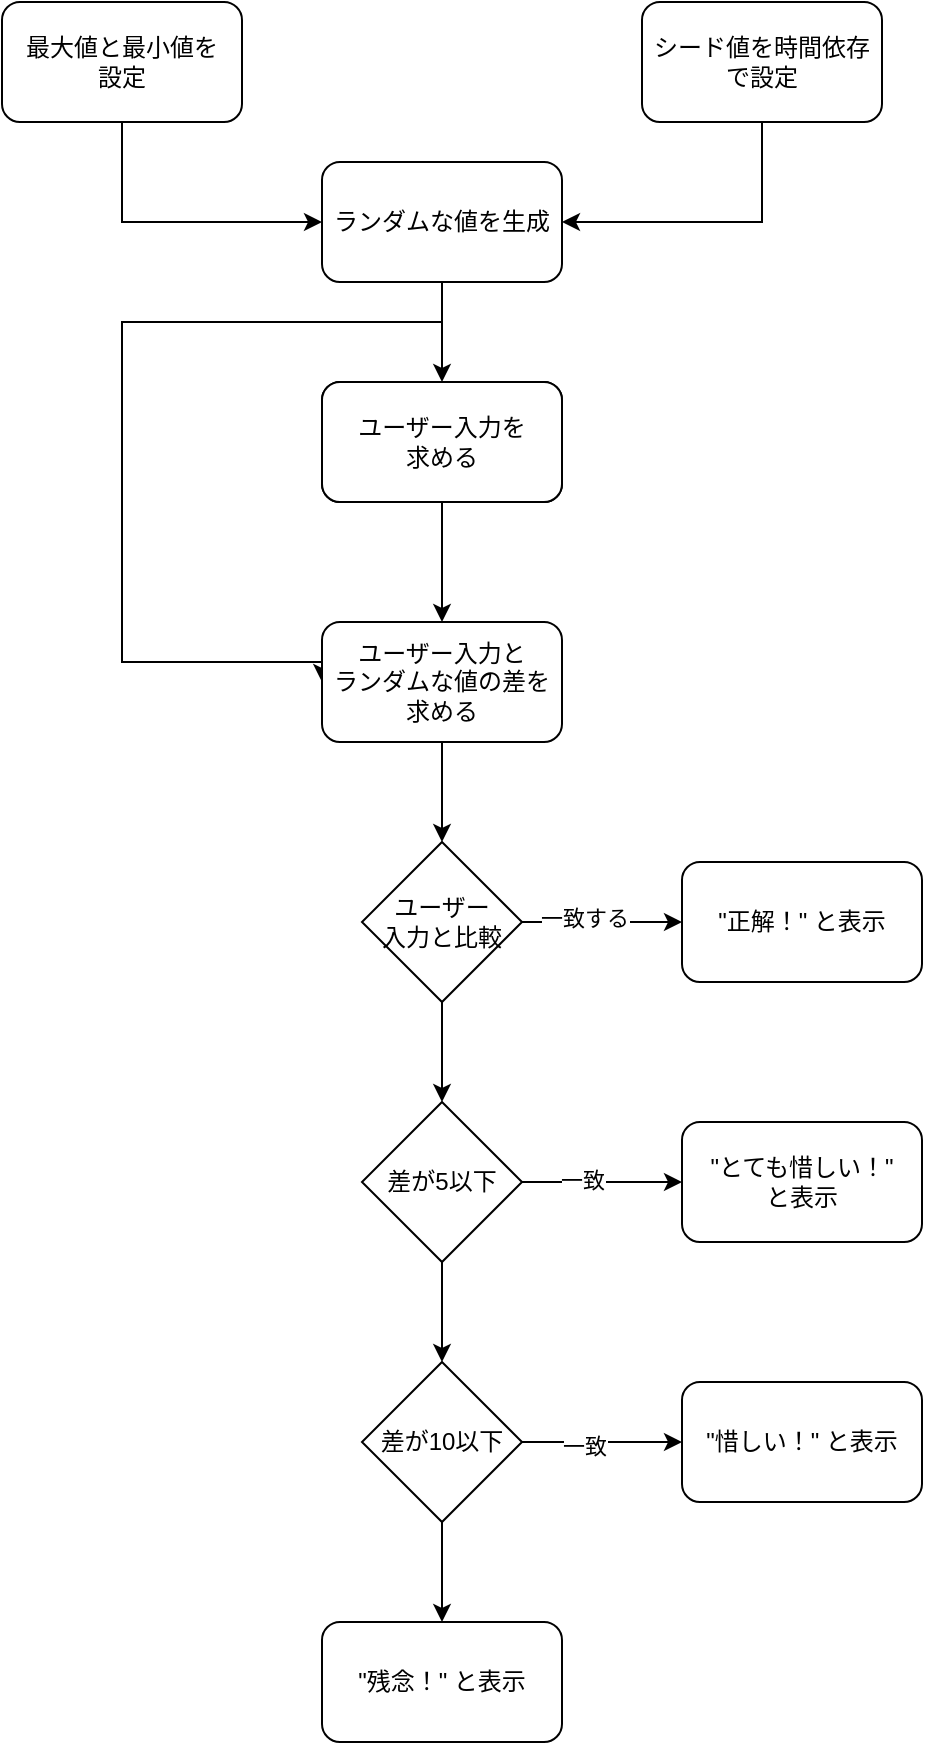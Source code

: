 <mxfile version="24.8.2">
  <diagram name="ページ1" id="reqYG7FTRviJvczHSfPr">
    <mxGraphModel dx="1042" dy="627" grid="1" gridSize="10" guides="1" tooltips="1" connect="1" arrows="1" fold="1" page="1" pageScale="1" pageWidth="827" pageHeight="1169" math="0" shadow="0">
      <root>
        <mxCell id="0" />
        <mxCell id="1" parent="0" />
        <mxCell id="MnZCUGDg8ahDTnEChyv2-1" value="" style="rounded=1;whiteSpace=wrap;html=1;" parent="1" vertex="1">
          <mxGeometry x="290" y="310" width="120" height="60" as="geometry" />
        </mxCell>
        <mxCell id="G-E8W-B7gXttlUVs6QW3-3" style="edgeStyle=orthogonalEdgeStyle;rounded=0;orthogonalLoop=1;jettySize=auto;html=1;entryX=0.5;entryY=0;entryDx=0;entryDy=0;" edge="1" parent="1" source="MnZCUGDg8ahDTnEChyv2-2" target="G-E8W-B7gXttlUVs6QW3-1">
          <mxGeometry relative="1" as="geometry" />
        </mxCell>
        <mxCell id="MnZCUGDg8ahDTnEChyv2-2" value="ユーザー入力を&lt;div&gt;求める&lt;/div&gt;" style="rounded=1;whiteSpace=wrap;html=1;" parent="1" vertex="1">
          <mxGeometry x="290" y="310" width="120" height="60" as="geometry" />
        </mxCell>
        <mxCell id="MnZCUGDg8ahDTnEChyv2-4" value="" style="edgeStyle=orthogonalEdgeStyle;rounded=0;orthogonalLoop=1;jettySize=auto;html=1;" parent="1" source="MnZCUGDg8ahDTnEChyv2-3" target="MnZCUGDg8ahDTnEChyv2-2" edge="1">
          <mxGeometry relative="1" as="geometry" />
        </mxCell>
        <mxCell id="G-E8W-B7gXttlUVs6QW3-6" style="edgeStyle=orthogonalEdgeStyle;rounded=0;orthogonalLoop=1;jettySize=auto;html=1;entryX=0;entryY=0.5;entryDx=0;entryDy=0;" edge="1" parent="1" source="MnZCUGDg8ahDTnEChyv2-3" target="G-E8W-B7gXttlUVs6QW3-1">
          <mxGeometry relative="1" as="geometry">
            <Array as="points">
              <mxPoint x="350" y="280" />
              <mxPoint x="190" y="280" />
              <mxPoint x="190" y="450" />
            </Array>
          </mxGeometry>
        </mxCell>
        <mxCell id="MnZCUGDg8ahDTnEChyv2-3" value="ランダムな値を生成" style="rounded=1;whiteSpace=wrap;html=1;" parent="1" vertex="1">
          <mxGeometry x="290" y="200" width="120" height="60" as="geometry" />
        </mxCell>
        <mxCell id="G-E8W-B7gXttlUVs6QW3-8" value="" style="edgeStyle=orthogonalEdgeStyle;rounded=0;orthogonalLoop=1;jettySize=auto;html=1;" edge="1" parent="1" source="MnZCUGDg8ahDTnEChyv2-5" target="MnZCUGDg8ahDTnEChyv2-9">
          <mxGeometry relative="1" as="geometry" />
        </mxCell>
        <mxCell id="G-E8W-B7gXttlUVs6QW3-9" value="一致する" style="edgeLabel;html=1;align=center;verticalAlign=middle;resizable=0;points=[];" vertex="1" connectable="0" parent="G-E8W-B7gXttlUVs6QW3-8">
          <mxGeometry x="-0.23" y="2" relative="1" as="geometry">
            <mxPoint as="offset" />
          </mxGeometry>
        </mxCell>
        <mxCell id="G-E8W-B7gXttlUVs6QW3-10" value="" style="edgeStyle=orthogonalEdgeStyle;rounded=0;orthogonalLoop=1;jettySize=auto;html=1;" edge="1" parent="1" source="MnZCUGDg8ahDTnEChyv2-5" target="G-E8W-B7gXttlUVs6QW3-7">
          <mxGeometry relative="1" as="geometry" />
        </mxCell>
        <mxCell id="MnZCUGDg8ahDTnEChyv2-5" value="ユーザー&lt;div&gt;入力と比較&lt;/div&gt;" style="rhombus;whiteSpace=wrap;html=1;" parent="1" vertex="1">
          <mxGeometry x="310" y="540" width="80" height="80" as="geometry" />
        </mxCell>
        <mxCell id="MnZCUGDg8ahDTnEChyv2-9" value="&quot;正解！&quot; と表示" style="rounded=1;whiteSpace=wrap;html=1;" parent="1" vertex="1">
          <mxGeometry x="470" y="550" width="120" height="60" as="geometry" />
        </mxCell>
        <mxCell id="MnZCUGDg8ahDTnEChyv2-13" style="edgeStyle=orthogonalEdgeStyle;rounded=0;orthogonalLoop=1;jettySize=auto;html=1;entryX=0;entryY=0.5;entryDx=0;entryDy=0;" parent="1" source="MnZCUGDg8ahDTnEChyv2-12" target="MnZCUGDg8ahDTnEChyv2-3" edge="1">
          <mxGeometry relative="1" as="geometry">
            <Array as="points">
              <mxPoint x="190" y="230" />
            </Array>
          </mxGeometry>
        </mxCell>
        <mxCell id="MnZCUGDg8ahDTnEChyv2-12" value="最大値と最小値を&lt;div&gt;設定&lt;/div&gt;" style="rounded=1;whiteSpace=wrap;html=1;" parent="1" vertex="1">
          <mxGeometry x="130" y="120" width="120" height="60" as="geometry" />
        </mxCell>
        <mxCell id="MnZCUGDg8ahDTnEChyv2-15" style="edgeStyle=orthogonalEdgeStyle;rounded=0;orthogonalLoop=1;jettySize=auto;html=1;entryX=1;entryY=0.5;entryDx=0;entryDy=0;" parent="1" source="MnZCUGDg8ahDTnEChyv2-14" target="MnZCUGDg8ahDTnEChyv2-3" edge="1">
          <mxGeometry relative="1" as="geometry">
            <Array as="points">
              <mxPoint x="510" y="230" />
            </Array>
          </mxGeometry>
        </mxCell>
        <mxCell id="MnZCUGDg8ahDTnEChyv2-14" value="シード値を時間依存で設定" style="rounded=1;whiteSpace=wrap;html=1;" parent="1" vertex="1">
          <mxGeometry x="450" y="120" width="120" height="60" as="geometry" />
        </mxCell>
        <mxCell id="G-E8W-B7gXttlUVs6QW3-5" style="edgeStyle=orthogonalEdgeStyle;rounded=0;orthogonalLoop=1;jettySize=auto;html=1;entryX=0.5;entryY=0;entryDx=0;entryDy=0;" edge="1" parent="1" source="G-E8W-B7gXttlUVs6QW3-1" target="MnZCUGDg8ahDTnEChyv2-5">
          <mxGeometry relative="1" as="geometry" />
        </mxCell>
        <mxCell id="G-E8W-B7gXttlUVs6QW3-1" value="ユーザー入力と&lt;div&gt;ランダムな値の差を求める&lt;/div&gt;" style="rounded=1;whiteSpace=wrap;html=1;" vertex="1" parent="1">
          <mxGeometry x="290" y="430" width="120" height="60" as="geometry" />
        </mxCell>
        <mxCell id="G-E8W-B7gXttlUVs6QW3-12" value="" style="edgeStyle=orthogonalEdgeStyle;rounded=0;orthogonalLoop=1;jettySize=auto;html=1;" edge="1" parent="1" source="G-E8W-B7gXttlUVs6QW3-7" target="G-E8W-B7gXttlUVs6QW3-11">
          <mxGeometry relative="1" as="geometry" />
        </mxCell>
        <mxCell id="G-E8W-B7gXttlUVs6QW3-19" value="一致" style="edgeLabel;html=1;align=center;verticalAlign=middle;resizable=0;points=[];" vertex="1" connectable="0" parent="G-E8W-B7gXttlUVs6QW3-12">
          <mxGeometry x="-0.255" y="1" relative="1" as="geometry">
            <mxPoint as="offset" />
          </mxGeometry>
        </mxCell>
        <mxCell id="G-E8W-B7gXttlUVs6QW3-14" value="" style="edgeStyle=orthogonalEdgeStyle;rounded=0;orthogonalLoop=1;jettySize=auto;html=1;" edge="1" parent="1" source="G-E8W-B7gXttlUVs6QW3-7" target="G-E8W-B7gXttlUVs6QW3-13">
          <mxGeometry relative="1" as="geometry" />
        </mxCell>
        <mxCell id="G-E8W-B7gXttlUVs6QW3-7" value="差が5以下" style="rhombus;whiteSpace=wrap;html=1;" vertex="1" parent="1">
          <mxGeometry x="310" y="670" width="80" height="80" as="geometry" />
        </mxCell>
        <mxCell id="G-E8W-B7gXttlUVs6QW3-11" value="&quot;とても惜しい！&quot;&lt;div&gt;と表示&lt;/div&gt;" style="rounded=1;whiteSpace=wrap;html=1;" vertex="1" parent="1">
          <mxGeometry x="470" y="680" width="120" height="60" as="geometry" />
        </mxCell>
        <mxCell id="G-E8W-B7gXttlUVs6QW3-16" value="" style="edgeStyle=orthogonalEdgeStyle;rounded=0;orthogonalLoop=1;jettySize=auto;html=1;" edge="1" parent="1" source="G-E8W-B7gXttlUVs6QW3-13" target="G-E8W-B7gXttlUVs6QW3-15">
          <mxGeometry relative="1" as="geometry" />
        </mxCell>
        <mxCell id="G-E8W-B7gXttlUVs6QW3-18" value="一致" style="edgeLabel;html=1;align=center;verticalAlign=middle;resizable=0;points=[];" vertex="1" connectable="0" parent="G-E8W-B7gXttlUVs6QW3-16">
          <mxGeometry x="-0.23" y="-2" relative="1" as="geometry">
            <mxPoint as="offset" />
          </mxGeometry>
        </mxCell>
        <mxCell id="G-E8W-B7gXttlUVs6QW3-22" value="" style="edgeStyle=orthogonalEdgeStyle;rounded=0;orthogonalLoop=1;jettySize=auto;html=1;" edge="1" parent="1" source="G-E8W-B7gXttlUVs6QW3-13" target="G-E8W-B7gXttlUVs6QW3-21">
          <mxGeometry relative="1" as="geometry" />
        </mxCell>
        <mxCell id="G-E8W-B7gXttlUVs6QW3-13" value="差が10以下" style="rhombus;whiteSpace=wrap;html=1;" vertex="1" parent="1">
          <mxGeometry x="310" y="800" width="80" height="80" as="geometry" />
        </mxCell>
        <mxCell id="G-E8W-B7gXttlUVs6QW3-15" value="&quot;惜しい！&quot; と表示" style="rounded=1;whiteSpace=wrap;html=1;" vertex="1" parent="1">
          <mxGeometry x="470" y="810" width="120" height="60" as="geometry" />
        </mxCell>
        <mxCell id="G-E8W-B7gXttlUVs6QW3-21" value="&quot;残念！&quot; と表示" style="rounded=1;whiteSpace=wrap;html=1;" vertex="1" parent="1">
          <mxGeometry x="290" y="930" width="120" height="60" as="geometry" />
        </mxCell>
      </root>
    </mxGraphModel>
  </diagram>
</mxfile>
